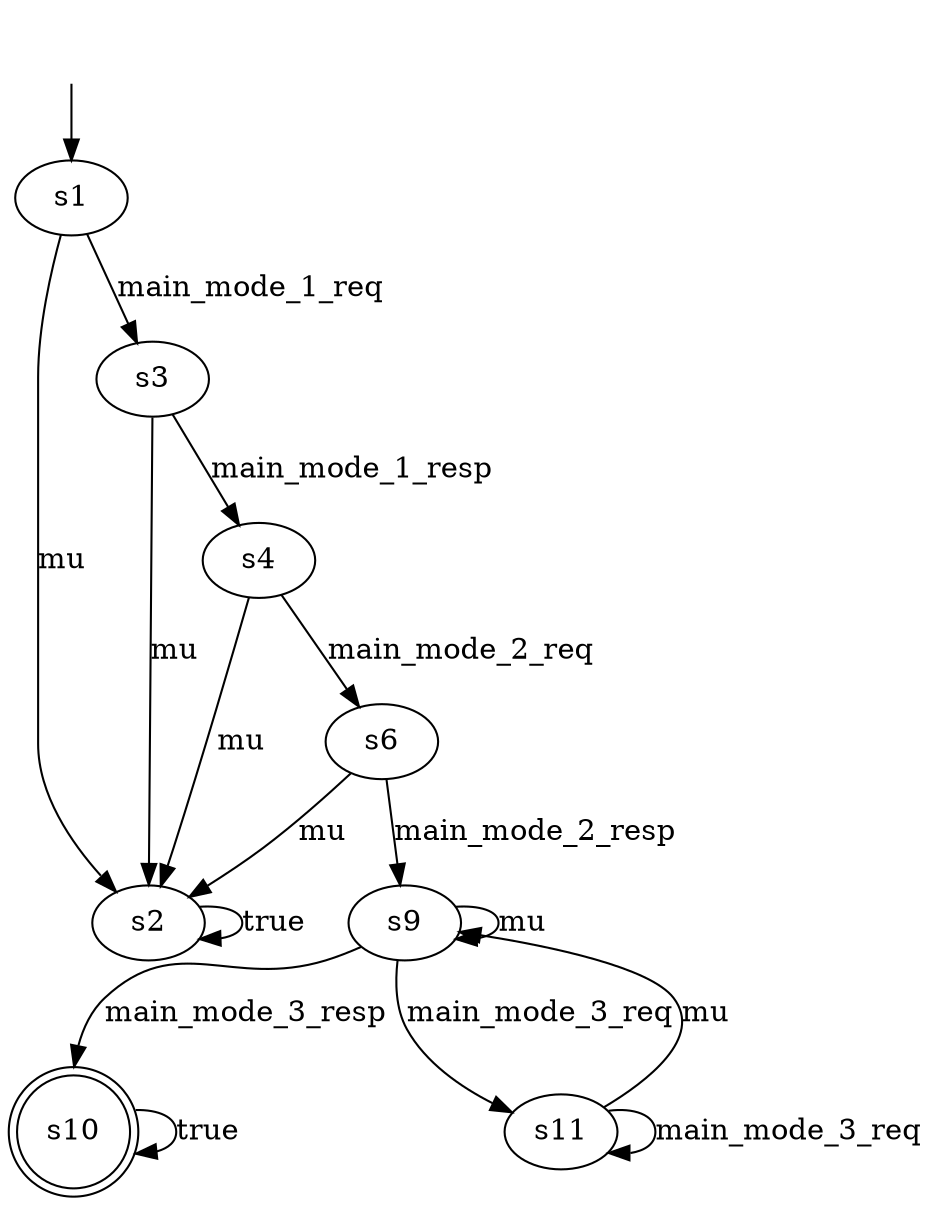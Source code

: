 digraph formula_11 {
s1 [label="s1"];
s2 [label="s2"];
s3 [label="s3"];
s4 [label="s4"];
s6 [label="s6"];
s9 [label="s9"];
s10 [label="s10", shape=doublecircle];
s11 [label="s11"];
s1 -> s2  [label="mu"];
s1 -> s3  [label="main_mode_1_req"];
s2 -> s2  [label="true"];
s3 -> s2  [label="mu"];
s3 -> s4  [label="main_mode_1_resp"];
s4 -> s2  [label="mu"];
s4 -> s6  [label="main_mode_2_req"];
s6 -> s2  [label="mu"];
s6 -> s9  [label="main_mode_2_resp"];
s9 -> s9  [label="mu"];
s9 -> s10  [label="main_mode_3_resp"];
s9 -> s11  [label="main_mode_3_req"];
s10 -> s10  [label="true"];
s11 -> s9  [label="mu"];
s11 -> s11  [label="main_mode_3_req"];
__start0 [label="", shape=none];
__start0 -> s1  [label=""];
}
